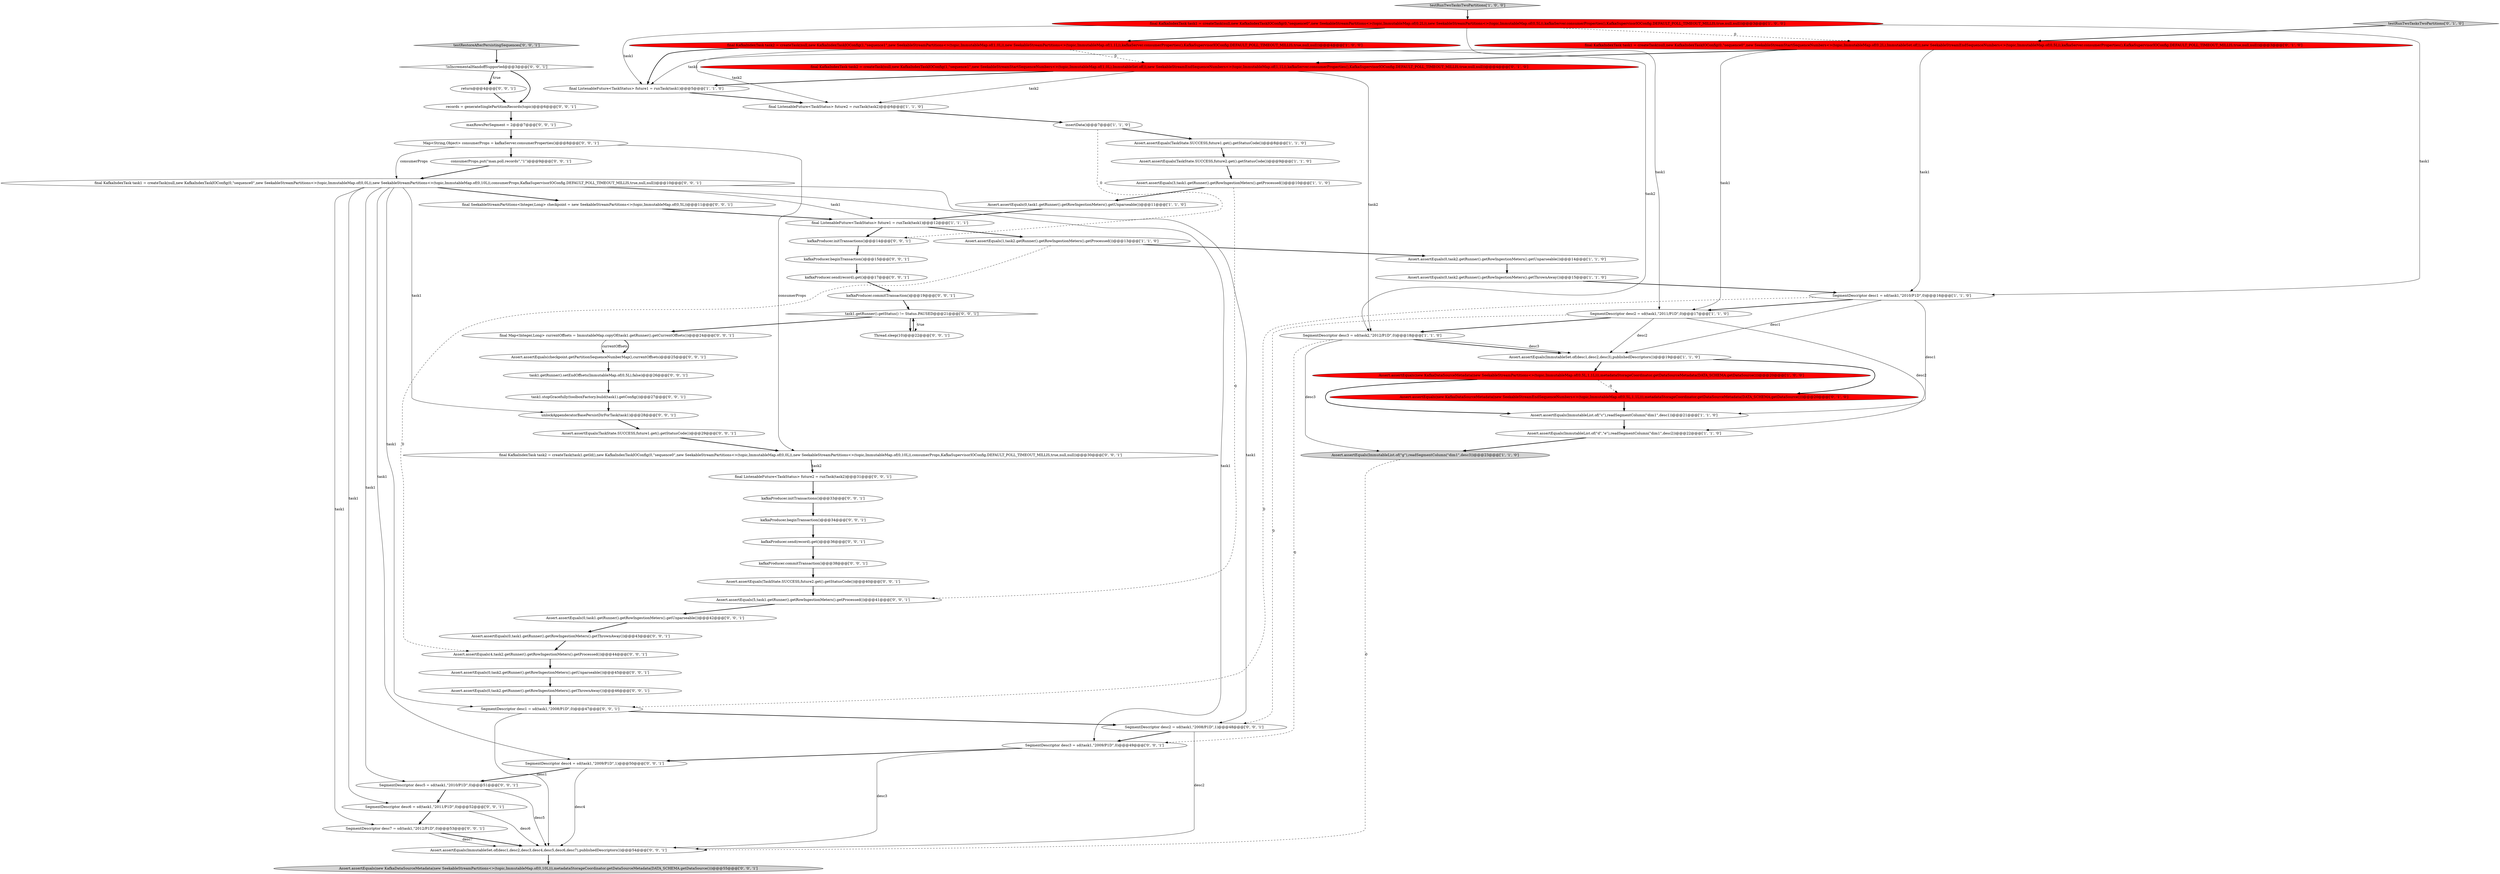 digraph {
68 [style = filled, label = "final Map<Integer,Long> currentOffsets = ImmutableMap.copyOf(task1.getRunner().getCurrentOffsets())@@@24@@@['0', '0', '1']", fillcolor = white, shape = ellipse image = "AAA0AAABBB3BBB"];
21 [style = filled, label = "testRunTwoTasksTwoPartitions['1', '0', '0']", fillcolor = lightgray, shape = diamond image = "AAA0AAABBB1BBB"];
66 [style = filled, label = "Assert.assertEquals(0,task2.getRunner().getRowIngestionMeters().getUnparseable())@@@45@@@['0', '0', '1']", fillcolor = white, shape = ellipse image = "AAA0AAABBB3BBB"];
58 [style = filled, label = "SegmentDescriptor desc1 = sd(task1,\"2008/P1D\",0)@@@47@@@['0', '0', '1']", fillcolor = white, shape = ellipse image = "AAA0AAABBB3BBB"];
52 [style = filled, label = "Assert.assertEquals(5,task1.getRunner().getRowIngestionMeters().getProcessed())@@@41@@@['0', '0', '1']", fillcolor = white, shape = ellipse image = "AAA0AAABBB3BBB"];
0 [style = filled, label = "Assert.assertEquals(TaskState.SUCCESS,future1.get().getStatusCode())@@@8@@@['1', '1', '0']", fillcolor = white, shape = ellipse image = "AAA0AAABBB1BBB"];
33 [style = filled, label = "final KafkaIndexTask task1 = createTask(null,new KafkaIndexTaskIOConfig(0,\"sequence0\",new SeekableStreamPartitions<>(topic,ImmutableMap.of(0,0L)),new SeekableStreamPartitions<>(topic,ImmutableMap.of(0,10L)),consumerProps,KafkaSupervisorIOConfig.DEFAULT_POLL_TIMEOUT_MILLIS,true,null,null))@@@10@@@['0', '0', '1']", fillcolor = white, shape = ellipse image = "AAA0AAABBB3BBB"];
20 [style = filled, label = "Assert.assertEquals(3,task1.getRunner().getRowIngestionMeters().getProcessed())@@@10@@@['1', '1', '0']", fillcolor = white, shape = ellipse image = "AAA0AAABBB1BBB"];
39 [style = filled, label = "records = generateSinglePartitionRecords(topic)@@@6@@@['0', '0', '1']", fillcolor = white, shape = ellipse image = "AAA0AAABBB3BBB"];
4 [style = filled, label = "final ListenableFuture<TaskStatus> future1 = runTask(task1)@@@12@@@['1', '1', '1']", fillcolor = white, shape = ellipse image = "AAA0AAABBB1BBB"];
53 [style = filled, label = "SegmentDescriptor desc6 = sd(task1,\"2011/P1D\",0)@@@52@@@['0', '0', '1']", fillcolor = white, shape = ellipse image = "AAA0AAABBB3BBB"];
59 [style = filled, label = "Assert.assertEquals(new KafkaDataSourceMetadata(new SeekableStreamPartitions<>(topic,ImmutableMap.of(0,10L))),metadataStorageCoordinator.getDataSourceMetadata(DATA_SCHEMA.getDataSource()))@@@55@@@['0', '0', '1']", fillcolor = lightgray, shape = ellipse image = "AAA0AAABBB3BBB"];
24 [style = filled, label = "Assert.assertEquals(new KafkaDataSourceMetadata(new SeekableStreamEndSequenceNumbers<>(topic,ImmutableMap.of(0,5L,1,1L))),metadataStorageCoordinator.getDataSourceMetadata(DATA_SCHEMA.getDataSource()))@@@20@@@['0', '1', '0']", fillcolor = red, shape = ellipse image = "AAA1AAABBB2BBB"];
57 [style = filled, label = "Assert.assertEquals(checkpoint.getPartitionSequenceNumberMap(),currentOffsets)@@@25@@@['0', '0', '1']", fillcolor = white, shape = ellipse image = "AAA0AAABBB3BBB"];
11 [style = filled, label = "final ListenableFuture<TaskStatus> future2 = runTask(task2)@@@6@@@['1', '1', '0']", fillcolor = white, shape = ellipse image = "AAA0AAABBB1BBB"];
13 [style = filled, label = "SegmentDescriptor desc1 = sd(task1,\"2010/P1D\",0)@@@16@@@['1', '1', '0']", fillcolor = white, shape = ellipse image = "AAA0AAABBB1BBB"];
30 [style = filled, label = "final ListenableFuture<TaskStatus> future2 = runTask(task2)@@@31@@@['0', '0', '1']", fillcolor = white, shape = ellipse image = "AAA0AAABBB3BBB"];
55 [style = filled, label = "return@@@4@@@['0', '0', '1']", fillcolor = white, shape = ellipse image = "AAA0AAABBB3BBB"];
34 [style = filled, label = "SegmentDescriptor desc5 = sd(task1,\"2010/P1D\",0)@@@51@@@['0', '0', '1']", fillcolor = white, shape = ellipse image = "AAA0AAABBB3BBB"];
31 [style = filled, label = "task1.getRunner().getStatus() != Status.PAUSED@@@21@@@['0', '0', '1']", fillcolor = white, shape = diamond image = "AAA0AAABBB3BBB"];
18 [style = filled, label = "Assert.assertEquals(1,task2.getRunner().getRowIngestionMeters().getProcessed())@@@13@@@['1', '1', '0']", fillcolor = white, shape = ellipse image = "AAA0AAABBB1BBB"];
65 [style = filled, label = "task1.getRunner().setEndOffsets(ImmutableMap.of(0,5L),false)@@@26@@@['0', '0', '1']", fillcolor = white, shape = ellipse image = "AAA0AAABBB3BBB"];
43 [style = filled, label = "!isIncrementalHandoffSupported@@@3@@@['0', '0', '1']", fillcolor = white, shape = diamond image = "AAA0AAABBB3BBB"];
48 [style = filled, label = "Assert.assertEquals(TaskState.SUCCESS,future1.get().getStatusCode())@@@29@@@['0', '0', '1']", fillcolor = white, shape = ellipse image = "AAA0AAABBB3BBB"];
62 [style = filled, label = "Thread.sleep(10)@@@22@@@['0', '0', '1']", fillcolor = white, shape = ellipse image = "AAA0AAABBB3BBB"];
40 [style = filled, label = "kafkaProducer.beginTransaction()@@@15@@@['0', '0', '1']", fillcolor = white, shape = ellipse image = "AAA0AAABBB3BBB"];
51 [style = filled, label = "kafkaProducer.initTransactions()@@@33@@@['0', '0', '1']", fillcolor = white, shape = ellipse image = "AAA0AAABBB3BBB"];
15 [style = filled, label = "Assert.assertEquals(ImmutableList.of(\"d\",\"e\"),readSegmentColumn(\"dim1\",desc2))@@@22@@@['1', '1', '0']", fillcolor = white, shape = ellipse image = "AAA0AAABBB1BBB"];
61 [style = filled, label = "kafkaProducer.send(record).get()@@@36@@@['0', '0', '1']", fillcolor = white, shape = ellipse image = "AAA0AAABBB3BBB"];
25 [style = filled, label = "final KafkaIndexTask task1 = createTask(null,new KafkaIndexTaskIOConfig(0,\"sequence0\",new SeekableStreamStartSequenceNumbers<>(topic,ImmutableMap.of(0,2L),ImmutableSet.of()),new SeekableStreamEndSequenceNumbers<>(topic,ImmutableMap.of(0,5L)),kafkaServer.consumerProperties(),KafkaSupervisorIOConfig.DEFAULT_POLL_TIMEOUT_MILLIS,true,null,null))@@@3@@@['0', '1', '0']", fillcolor = red, shape = ellipse image = "AAA1AAABBB2BBB"];
28 [style = filled, label = "kafkaProducer.initTransactions()@@@14@@@['0', '0', '1']", fillcolor = white, shape = ellipse image = "AAA0AAABBB3BBB"];
41 [style = filled, label = "SegmentDescriptor desc3 = sd(task1,\"2009/P1D\",0)@@@49@@@['0', '0', '1']", fillcolor = white, shape = ellipse image = "AAA0AAABBB3BBB"];
6 [style = filled, label = "Assert.assertEquals(0,task1.getRunner().getRowIngestionMeters().getUnparseable())@@@11@@@['1', '1', '0']", fillcolor = white, shape = ellipse image = "AAA0AAABBB1BBB"];
63 [style = filled, label = "unlockAppenderatorBasePersistDirForTask(task1)@@@28@@@['0', '0', '1']", fillcolor = white, shape = ellipse image = "AAA0AAABBB3BBB"];
7 [style = filled, label = "insertData()@@@7@@@['1', '1', '0']", fillcolor = white, shape = ellipse image = "AAA0AAABBB1BBB"];
29 [style = filled, label = "Assert.assertEquals(0,task1.getRunner().getRowIngestionMeters().getThrownAway())@@@43@@@['0', '0', '1']", fillcolor = white, shape = ellipse image = "AAA0AAABBB3BBB"];
54 [style = filled, label = "SegmentDescriptor desc2 = sd(task1,\"2008/P1D\",1)@@@48@@@['0', '0', '1']", fillcolor = white, shape = ellipse image = "AAA0AAABBB3BBB"];
22 [style = filled, label = "testRunTwoTasksTwoPartitions['0', '1', '0']", fillcolor = lightgray, shape = diamond image = "AAA0AAABBB2BBB"];
1 [style = filled, label = "SegmentDescriptor desc3 = sd(task2,\"2012/P1D\",0)@@@18@@@['1', '1', '0']", fillcolor = white, shape = ellipse image = "AAA0AAABBB1BBB"];
10 [style = filled, label = "Assert.assertEquals(new KafkaDataSourceMetadata(new SeekableStreamPartitions<>(topic,ImmutableMap.of(0,5L,1,1L))),metadataStorageCoordinator.getDataSourceMetadata(DATA_SCHEMA.getDataSource()))@@@20@@@['1', '0', '0']", fillcolor = red, shape = ellipse image = "AAA1AAABBB1BBB"];
12 [style = filled, label = "Assert.assertEquals(0,task2.getRunner().getRowIngestionMeters().getThrownAway())@@@15@@@['1', '1', '0']", fillcolor = white, shape = ellipse image = "AAA0AAABBB1BBB"];
45 [style = filled, label = "Assert.assertEquals(4,task2.getRunner().getRowIngestionMeters().getProcessed())@@@44@@@['0', '0', '1']", fillcolor = white, shape = ellipse image = "AAA0AAABBB3BBB"];
23 [style = filled, label = "final KafkaIndexTask task2 = createTask(null,new KafkaIndexTaskIOConfig(1,\"sequence1\",new SeekableStreamStartSequenceNumbers<>(topic,ImmutableMap.of(1,0L),ImmutableSet.of()),new SeekableStreamEndSequenceNumbers<>(topic,ImmutableMap.of(1,1L)),kafkaServer.consumerProperties(),KafkaSupervisorIOConfig.DEFAULT_POLL_TIMEOUT_MILLIS,true,null,null))@@@4@@@['0', '1', '0']", fillcolor = red, shape = ellipse image = "AAA1AAABBB2BBB"];
36 [style = filled, label = "Assert.assertEquals(0,task2.getRunner().getRowIngestionMeters().getThrownAway())@@@46@@@['0', '0', '1']", fillcolor = white, shape = ellipse image = "AAA0AAABBB3BBB"];
49 [style = filled, label = "Assert.assertEquals(0,task1.getRunner().getRowIngestionMeters().getUnparseable())@@@42@@@['0', '0', '1']", fillcolor = white, shape = ellipse image = "AAA0AAABBB3BBB"];
9 [style = filled, label = "final KafkaIndexTask task1 = createTask(null,new KafkaIndexTaskIOConfig(0,\"sequence0\",new SeekableStreamPartitions<>(topic,ImmutableMap.of(0,2L)),new SeekableStreamPartitions<>(topic,ImmutableMap.of(0,5L)),kafkaServer.consumerProperties(),KafkaSupervisorIOConfig.DEFAULT_POLL_TIMEOUT_MILLIS,true,null,null))@@@3@@@['1', '0', '0']", fillcolor = red, shape = ellipse image = "AAA1AAABBB1BBB"];
26 [style = filled, label = "kafkaProducer.beginTransaction()@@@34@@@['0', '0', '1']", fillcolor = white, shape = ellipse image = "AAA0AAABBB3BBB"];
5 [style = filled, label = "final KafkaIndexTask task2 = createTask(null,new KafkaIndexTaskIOConfig(1,\"sequence1\",new SeekableStreamPartitions<>(topic,ImmutableMap.of(1,0L)),new SeekableStreamPartitions<>(topic,ImmutableMap.of(1,1L)),kafkaServer.consumerProperties(),KafkaSupervisorIOConfig.DEFAULT_POLL_TIMEOUT_MILLIS,true,null,null))@@@4@@@['1', '0', '0']", fillcolor = red, shape = ellipse image = "AAA1AAABBB1BBB"];
8 [style = filled, label = "Assert.assertEquals(TaskState.SUCCESS,future2.get().getStatusCode())@@@9@@@['1', '1', '0']", fillcolor = white, shape = ellipse image = "AAA0AAABBB1BBB"];
64 [style = filled, label = "kafkaProducer.send(record).get()@@@17@@@['0', '0', '1']", fillcolor = white, shape = ellipse image = "AAA0AAABBB3BBB"];
42 [style = filled, label = "SegmentDescriptor desc7 = sd(task1,\"2012/P1D\",0)@@@53@@@['0', '0', '1']", fillcolor = white, shape = ellipse image = "AAA0AAABBB3BBB"];
67 [style = filled, label = "kafkaProducer.commitTransaction()@@@19@@@['0', '0', '1']", fillcolor = white, shape = ellipse image = "AAA0AAABBB3BBB"];
2 [style = filled, label = "Assert.assertEquals(ImmutableSet.of(desc1,desc2,desc3),publishedDescriptors())@@@19@@@['1', '1', '0']", fillcolor = white, shape = ellipse image = "AAA0AAABBB1BBB"];
14 [style = filled, label = "SegmentDescriptor desc2 = sd(task1,\"2011/P1D\",0)@@@17@@@['1', '1', '0']", fillcolor = white, shape = ellipse image = "AAA0AAABBB1BBB"];
37 [style = filled, label = "task1.stopGracefully(toolboxFactory.build(task1).getConfig())@@@27@@@['0', '0', '1']", fillcolor = white, shape = ellipse image = "AAA0AAABBB3BBB"];
3 [style = filled, label = "final ListenableFuture<TaskStatus> future1 = runTask(task1)@@@5@@@['1', '1', '0']", fillcolor = white, shape = ellipse image = "AAA0AAABBB1BBB"];
47 [style = filled, label = "testRestoreAfterPersistingSequences['0', '0', '1']", fillcolor = lightgray, shape = diamond image = "AAA0AAABBB3BBB"];
56 [style = filled, label = "final SeekableStreamPartitions<Integer,Long> checkpoint = new SeekableStreamPartitions<>(topic,ImmutableMap.of(0,5L))@@@11@@@['0', '0', '1']", fillcolor = white, shape = ellipse image = "AAA0AAABBB3BBB"];
32 [style = filled, label = "kafkaProducer.commitTransaction()@@@38@@@['0', '0', '1']", fillcolor = white, shape = ellipse image = "AAA0AAABBB3BBB"];
35 [style = filled, label = "Map<String,Object> consumerProps = kafkaServer.consumerProperties()@@@8@@@['0', '0', '1']", fillcolor = white, shape = ellipse image = "AAA0AAABBB3BBB"];
27 [style = filled, label = "maxRowsPerSegment = 2@@@7@@@['0', '0', '1']", fillcolor = white, shape = ellipse image = "AAA0AAABBB3BBB"];
44 [style = filled, label = "final KafkaIndexTask task2 = createTask(task1.getId(),new KafkaIndexTaskIOConfig(0,\"sequence0\",new SeekableStreamPartitions<>(topic,ImmutableMap.of(0,0L)),new SeekableStreamPartitions<>(topic,ImmutableMap.of(0,10L)),consumerProps,KafkaSupervisorIOConfig.DEFAULT_POLL_TIMEOUT_MILLIS,true,null,null))@@@30@@@['0', '0', '1']", fillcolor = white, shape = ellipse image = "AAA0AAABBB3BBB"];
50 [style = filled, label = "consumerProps.put(\"max.poll.records\",\"1\")@@@9@@@['0', '0', '1']", fillcolor = white, shape = ellipse image = "AAA0AAABBB3BBB"];
46 [style = filled, label = "Assert.assertEquals(TaskState.SUCCESS,future2.get().getStatusCode())@@@40@@@['0', '0', '1']", fillcolor = white, shape = ellipse image = "AAA0AAABBB3BBB"];
17 [style = filled, label = "Assert.assertEquals(ImmutableList.of(\"c\"),readSegmentColumn(\"dim1\",desc1))@@@21@@@['1', '1', '0']", fillcolor = white, shape = ellipse image = "AAA0AAABBB1BBB"];
16 [style = filled, label = "Assert.assertEquals(ImmutableList.of(\"g\"),readSegmentColumn(\"dim1\",desc3))@@@23@@@['1', '1', '0']", fillcolor = lightgray, shape = ellipse image = "AAA0AAABBB1BBB"];
38 [style = filled, label = "SegmentDescriptor desc4 = sd(task1,\"2009/P1D\",1)@@@50@@@['0', '0', '1']", fillcolor = white, shape = ellipse image = "AAA0AAABBB3BBB"];
19 [style = filled, label = "Assert.assertEquals(0,task2.getRunner().getRowIngestionMeters().getUnparseable())@@@14@@@['1', '1', '0']", fillcolor = white, shape = ellipse image = "AAA0AAABBB1BBB"];
60 [style = filled, label = "Assert.assertEquals(ImmutableSet.of(desc1,desc2,desc3,desc4,desc5,desc6,desc7),publishedDescriptors())@@@54@@@['0', '0', '1']", fillcolor = white, shape = ellipse image = "AAA0AAABBB3BBB"];
5->3 [style = bold, label=""];
33->58 [style = solid, label="task1"];
20->52 [style = dashed, label="0"];
43->55 [style = bold, label=""];
67->31 [style = bold, label=""];
63->48 [style = bold, label=""];
33->38 [style = solid, label="task1"];
10->17 [style = bold, label=""];
42->60 [style = bold, label=""];
29->45 [style = bold, label=""];
13->58 [style = dashed, label="0"];
8->20 [style = bold, label=""];
45->66 [style = bold, label=""];
35->50 [style = bold, label=""];
23->1 [style = solid, label="task2"];
33->4 [style = solid, label="task1"];
5->1 [style = solid, label="task2"];
54->60 [style = solid, label="desc2"];
65->37 [style = bold, label=""];
68->57 [style = solid, label="currentOffsets"];
43->55 [style = dotted, label="true"];
13->17 [style = solid, label="desc1"];
24->17 [style = bold, label=""];
0->8 [style = bold, label=""];
51->26 [style = bold, label=""];
66->36 [style = bold, label=""];
9->5 [style = bold, label=""];
33->56 [style = bold, label=""];
26->61 [style = bold, label=""];
33->53 [style = solid, label="task1"];
2->24 [style = bold, label=""];
13->14 [style = bold, label=""];
10->24 [style = dashed, label="0"];
34->53 [style = bold, label=""];
33->63 [style = solid, label="task1"];
22->25 [style = bold, label=""];
19->12 [style = bold, label=""];
5->23 [style = dashed, label="0"];
3->11 [style = bold, label=""];
18->19 [style = bold, label=""];
47->43 [style = bold, label=""];
7->0 [style = bold, label=""];
4->18 [style = bold, label=""];
23->3 [style = bold, label=""];
48->44 [style = bold, label=""];
54->41 [style = bold, label=""];
18->45 [style = dashed, label="0"];
33->34 [style = solid, label="task1"];
31->68 [style = bold, label=""];
58->54 [style = bold, label=""];
25->3 [style = solid, label="task1"];
36->58 [style = bold, label=""];
34->60 [style = solid, label="desc5"];
6->4 [style = bold, label=""];
21->9 [style = bold, label=""];
61->32 [style = bold, label=""];
35->33 [style = solid, label="consumerProps"];
17->15 [style = bold, label=""];
37->63 [style = bold, label=""];
41->38 [style = bold, label=""];
57->65 [style = bold, label=""];
41->60 [style = solid, label="desc3"];
9->14 [style = solid, label="task1"];
33->42 [style = solid, label="task1"];
44->30 [style = bold, label=""];
32->46 [style = bold, label=""];
53->42 [style = bold, label=""];
1->16 [style = solid, label="desc3"];
33->54 [style = solid, label="task1"];
55->39 [style = bold, label=""];
2->10 [style = bold, label=""];
25->14 [style = solid, label="task1"];
27->35 [style = bold, label=""];
13->2 [style = solid, label="desc1"];
5->11 [style = solid, label="task2"];
9->13 [style = solid, label="task1"];
12->13 [style = bold, label=""];
25->13 [style = solid, label="task1"];
58->60 [style = solid, label="desc1"];
7->28 [style = dashed, label="0"];
9->25 [style = dashed, label="0"];
16->60 [style = dashed, label="0"];
38->34 [style = bold, label=""];
14->54 [style = dashed, label="0"];
1->2 [style = bold, label=""];
50->33 [style = bold, label=""];
64->67 [style = bold, label=""];
14->2 [style = solid, label="desc2"];
43->39 [style = bold, label=""];
23->11 [style = solid, label="task2"];
49->29 [style = bold, label=""];
53->60 [style = solid, label="desc6"];
28->40 [style = bold, label=""];
31->62 [style = dotted, label="true"];
52->49 [style = bold, label=""];
25->23 [style = bold, label=""];
40->64 [style = bold, label=""];
35->44 [style = solid, label="consumerProps"];
44->30 [style = solid, label="task2"];
20->6 [style = bold, label=""];
1->41 [style = dashed, label="0"];
39->27 [style = bold, label=""];
60->59 [style = bold, label=""];
15->16 [style = bold, label=""];
46->52 [style = bold, label=""];
4->28 [style = bold, label=""];
14->1 [style = bold, label=""];
1->2 [style = solid, label="desc3"];
68->57 [style = bold, label=""];
30->51 [style = bold, label=""];
62->31 [style = bold, label=""];
56->4 [style = bold, label=""];
42->60 [style = solid, label="desc7"];
14->15 [style = solid, label="desc2"];
38->60 [style = solid, label="desc4"];
31->62 [style = bold, label=""];
11->7 [style = bold, label=""];
9->3 [style = solid, label="task1"];
33->41 [style = solid, label="task1"];
}
